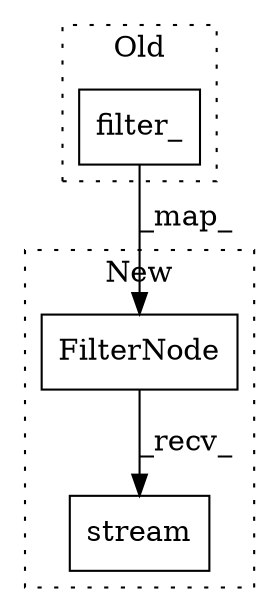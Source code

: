 digraph G {
subgraph cluster0 {
1 [label="filter_" a="32" s="1590,1629" l="8,1" shape="box"];
label = "Old";
style="dotted";
}
subgraph cluster1 {
2 [label="FilterNode" a="32" s="1654,1691" l="11,1" shape="box"];
3 [label="stream" a="32" s="1693" l="8" shape="box"];
label = "New";
style="dotted";
}
1 -> 2 [label="_map_"];
2 -> 3 [label="_recv_"];
}